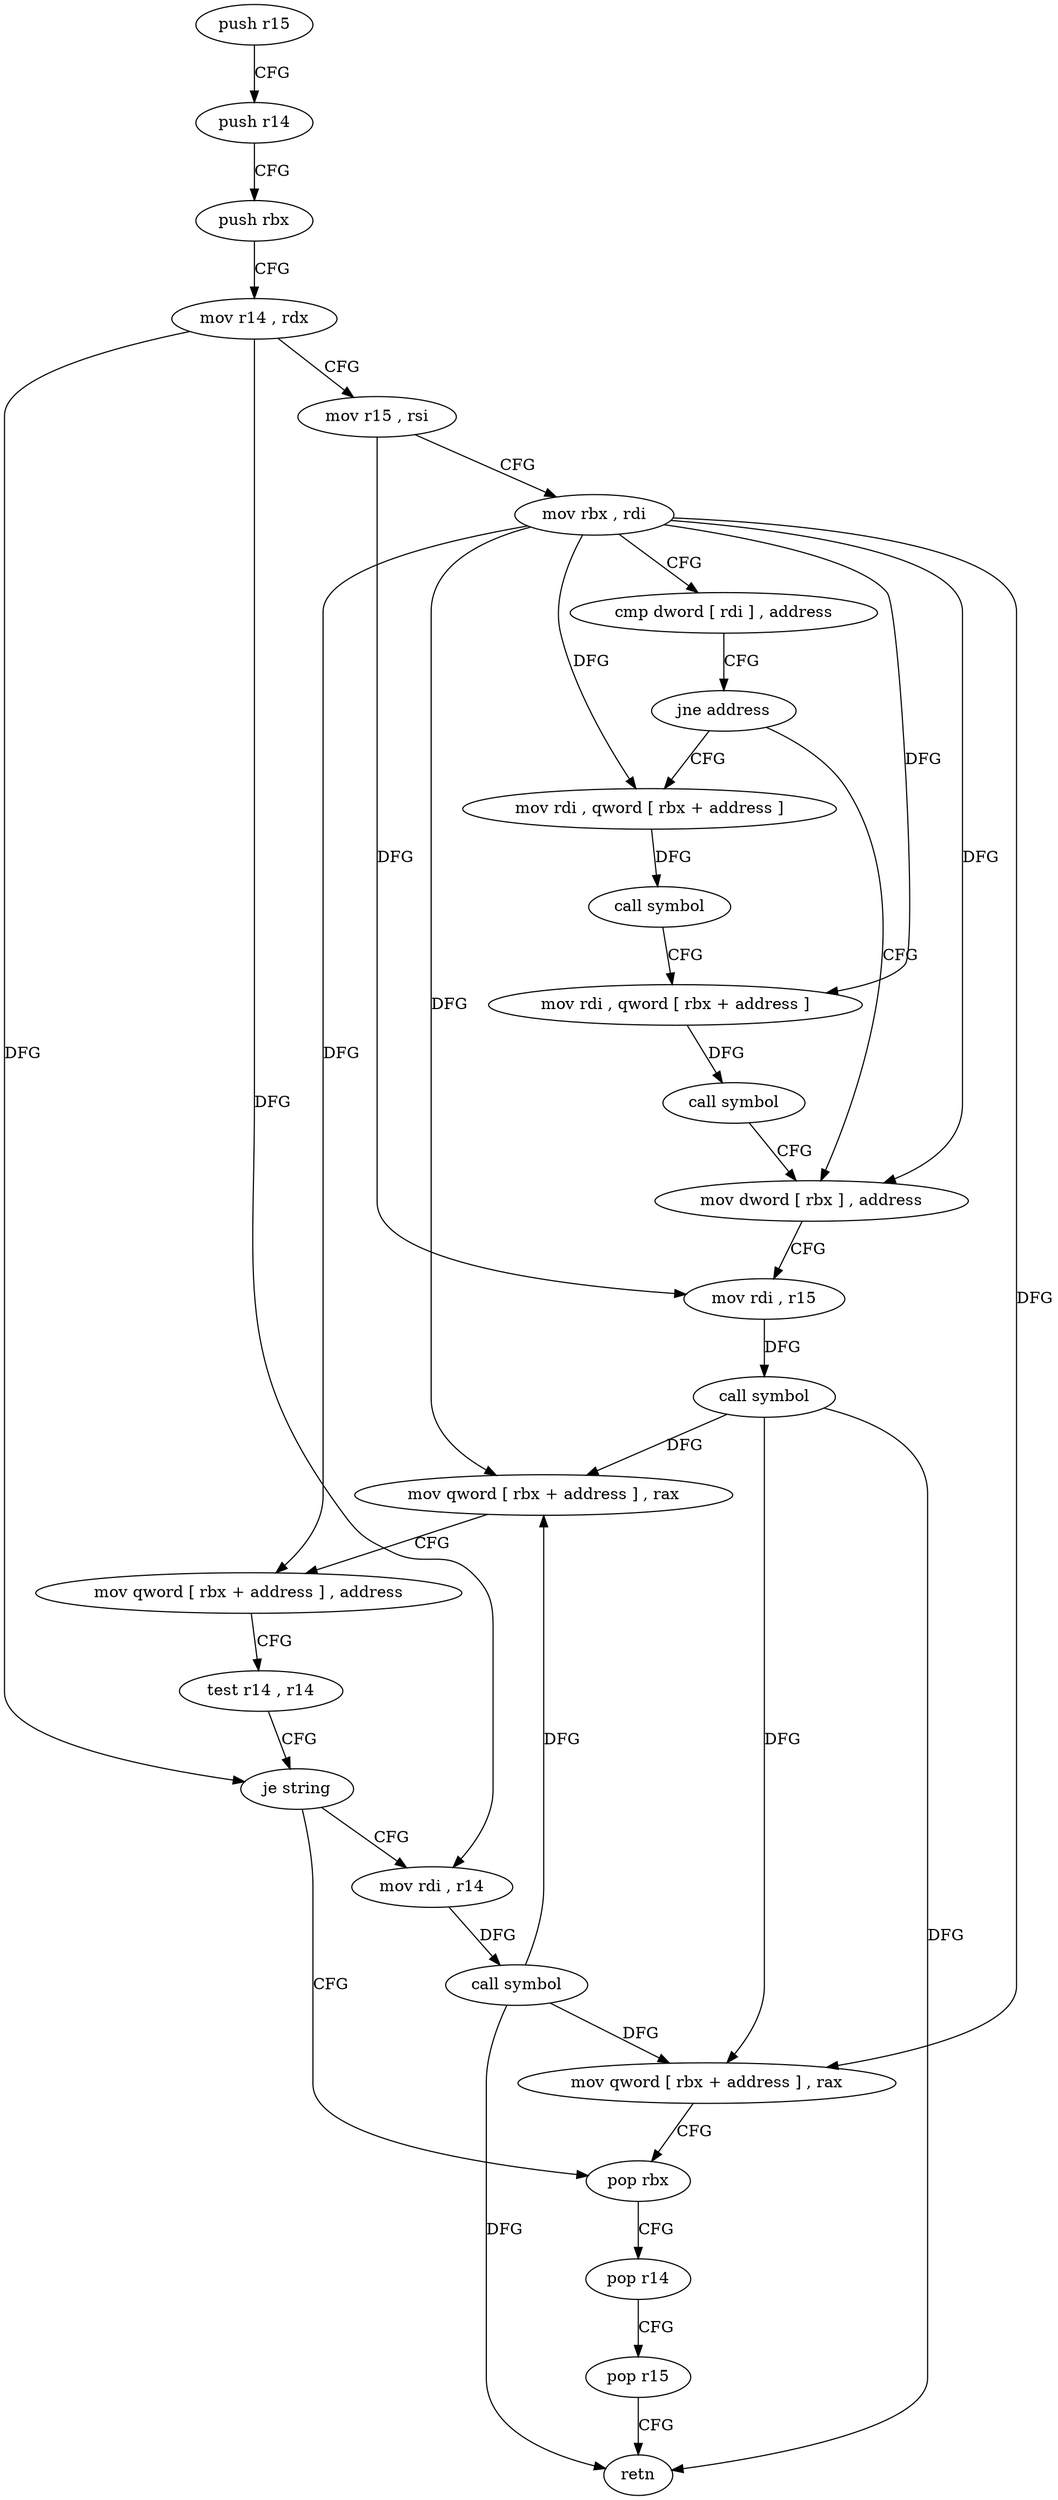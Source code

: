 digraph "func" {
"116928" [label = "push r15" ]
"116930" [label = "push r14" ]
"116932" [label = "push rbx" ]
"116933" [label = "mov r14 , rdx" ]
"116936" [label = "mov r15 , rsi" ]
"116939" [label = "mov rbx , rdi" ]
"116942" [label = "cmp dword [ rdi ] , address" ]
"116945" [label = "jne address" ]
"116965" [label = "mov dword [ rbx ] , address" ]
"116947" [label = "mov rdi , qword [ rbx + address ]" ]
"116971" [label = "mov rdi , r15" ]
"116974" [label = "call symbol" ]
"116979" [label = "mov qword [ rbx + address ] , rax" ]
"116983" [label = "mov qword [ rbx + address ] , address" ]
"116991" [label = "test r14 , r14" ]
"116994" [label = "je string" ]
"117008" [label = "pop rbx" ]
"116996" [label = "mov rdi , r14" ]
"116951" [label = "call symbol" ]
"116956" [label = "mov rdi , qword [ rbx + address ]" ]
"116960" [label = "call symbol" ]
"117009" [label = "pop r14" ]
"117011" [label = "pop r15" ]
"117013" [label = "retn" ]
"116999" [label = "call symbol" ]
"117004" [label = "mov qword [ rbx + address ] , rax" ]
"116928" -> "116930" [ label = "CFG" ]
"116930" -> "116932" [ label = "CFG" ]
"116932" -> "116933" [ label = "CFG" ]
"116933" -> "116936" [ label = "CFG" ]
"116933" -> "116994" [ label = "DFG" ]
"116933" -> "116996" [ label = "DFG" ]
"116936" -> "116939" [ label = "CFG" ]
"116936" -> "116971" [ label = "DFG" ]
"116939" -> "116942" [ label = "CFG" ]
"116939" -> "116965" [ label = "DFG" ]
"116939" -> "116979" [ label = "DFG" ]
"116939" -> "116983" [ label = "DFG" ]
"116939" -> "116947" [ label = "DFG" ]
"116939" -> "116956" [ label = "DFG" ]
"116939" -> "117004" [ label = "DFG" ]
"116942" -> "116945" [ label = "CFG" ]
"116945" -> "116965" [ label = "CFG" ]
"116945" -> "116947" [ label = "CFG" ]
"116965" -> "116971" [ label = "CFG" ]
"116947" -> "116951" [ label = "DFG" ]
"116971" -> "116974" [ label = "DFG" ]
"116974" -> "116979" [ label = "DFG" ]
"116974" -> "117013" [ label = "DFG" ]
"116974" -> "117004" [ label = "DFG" ]
"116979" -> "116983" [ label = "CFG" ]
"116983" -> "116991" [ label = "CFG" ]
"116991" -> "116994" [ label = "CFG" ]
"116994" -> "117008" [ label = "CFG" ]
"116994" -> "116996" [ label = "CFG" ]
"117008" -> "117009" [ label = "CFG" ]
"116996" -> "116999" [ label = "DFG" ]
"116951" -> "116956" [ label = "CFG" ]
"116956" -> "116960" [ label = "DFG" ]
"116960" -> "116965" [ label = "CFG" ]
"117009" -> "117011" [ label = "CFG" ]
"117011" -> "117013" [ label = "CFG" ]
"116999" -> "117004" [ label = "DFG" ]
"116999" -> "116979" [ label = "DFG" ]
"116999" -> "117013" [ label = "DFG" ]
"117004" -> "117008" [ label = "CFG" ]
}
